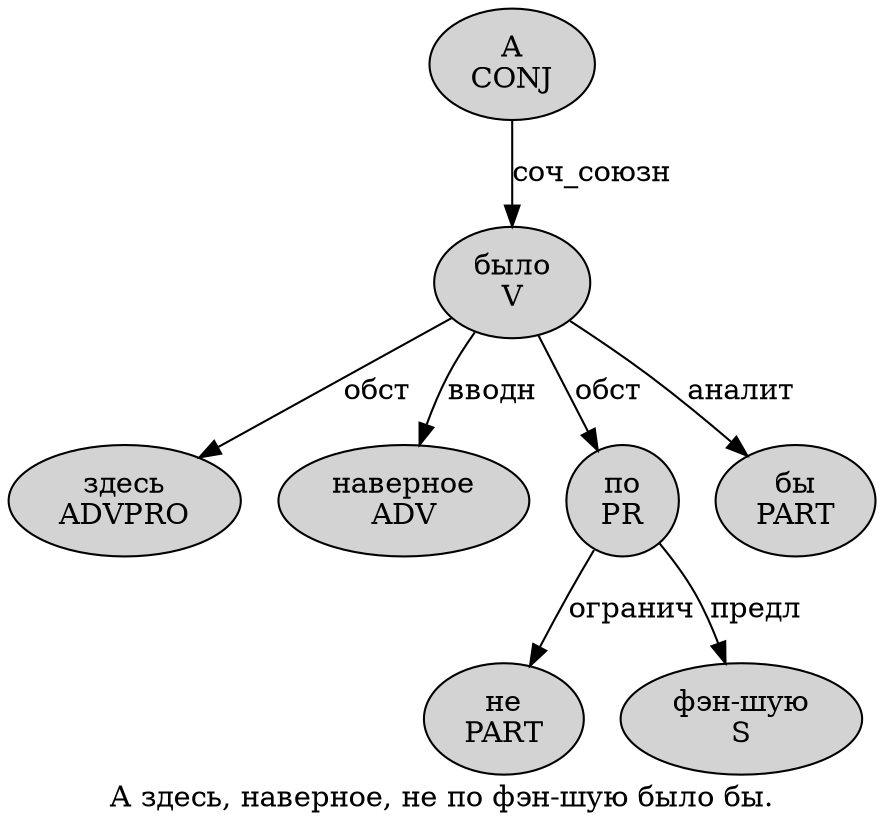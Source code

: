 digraph SENTENCE_2583 {
	graph [label="А здесь, наверное, не по фэн-шую было бы."]
	node [style=filled]
		0 [label="А
CONJ" color="" fillcolor=lightgray penwidth=1 shape=ellipse]
		1 [label="здесь
ADVPRO" color="" fillcolor=lightgray penwidth=1 shape=ellipse]
		3 [label="наверное
ADV" color="" fillcolor=lightgray penwidth=1 shape=ellipse]
		5 [label="не
PART" color="" fillcolor=lightgray penwidth=1 shape=ellipse]
		6 [label="по
PR" color="" fillcolor=lightgray penwidth=1 shape=ellipse]
		7 [label="фэн-шую
S" color="" fillcolor=lightgray penwidth=1 shape=ellipse]
		8 [label="было
V" color="" fillcolor=lightgray penwidth=1 shape=ellipse]
		9 [label="бы
PART" color="" fillcolor=lightgray penwidth=1 shape=ellipse]
			6 -> 5 [label="огранич"]
			6 -> 7 [label="предл"]
			0 -> 8 [label="соч_союзн"]
			8 -> 1 [label="обст"]
			8 -> 3 [label="вводн"]
			8 -> 6 [label="обст"]
			8 -> 9 [label="аналит"]
}